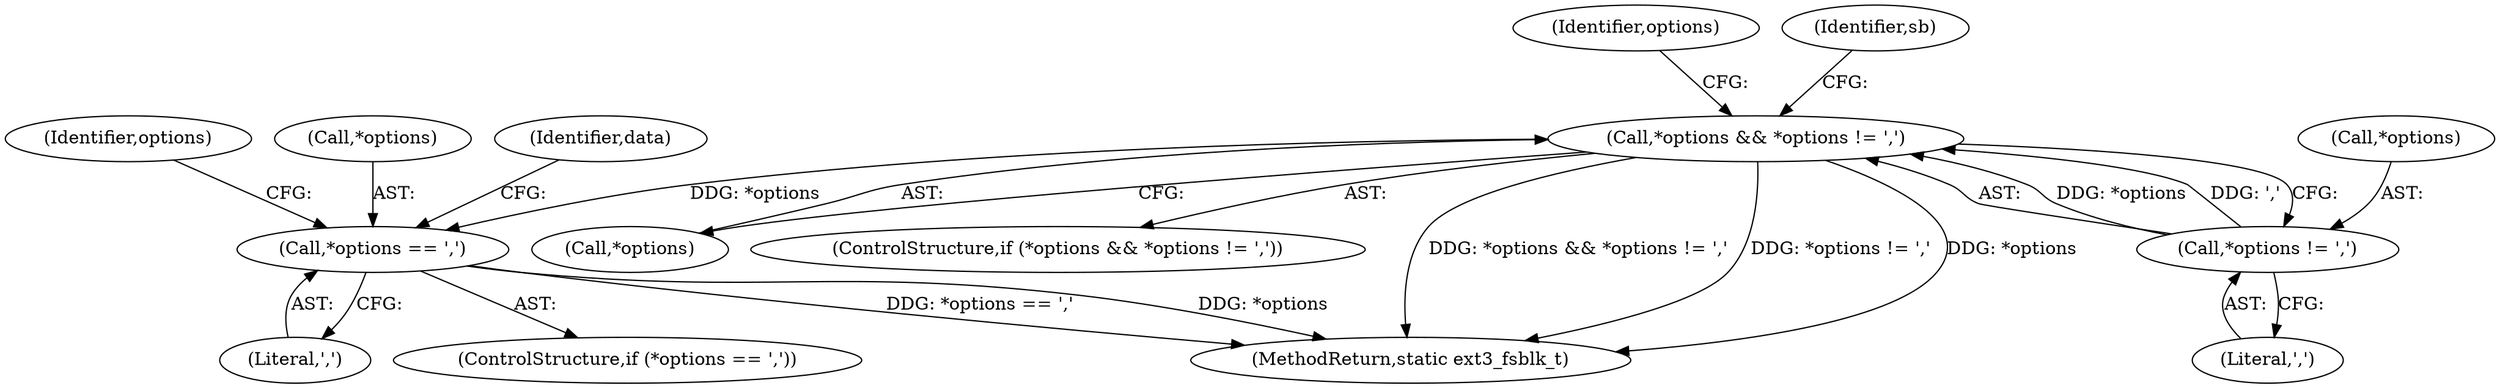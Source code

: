digraph "0_linux_8d0c2d10dd72c5292eda7a06231056a4c972e4cc_0@pointer" {
"1000155" [label="(Call,*options == ',')"];
"1000137" [label="(Call,*options && *options != ',')"];
"1000140" [label="(Call,*options != ',')"];
"1000160" [label="(Identifier,options)"];
"1000157" [label="(Identifier,options)"];
"1000169" [label="(MethodReturn,static ext3_fsblk_t)"];
"1000138" [label="(Call,*options)"];
"1000136" [label="(ControlStructure,if (*options && *options != ','))"];
"1000141" [label="(Call,*options)"];
"1000158" [label="(Literal,',')"];
"1000156" [label="(Call,*options)"];
"1000163" [label="(Identifier,data)"];
"1000146" [label="(Identifier,sb)"];
"1000140" [label="(Call,*options != ',')"];
"1000137" [label="(Call,*options && *options != ',')"];
"1000143" [label="(Literal,',')"];
"1000154" [label="(ControlStructure,if (*options == ','))"];
"1000155" [label="(Call,*options == ',')"];
"1000155" -> "1000154"  [label="AST: "];
"1000155" -> "1000158"  [label="CFG: "];
"1000156" -> "1000155"  [label="AST: "];
"1000158" -> "1000155"  [label="AST: "];
"1000160" -> "1000155"  [label="CFG: "];
"1000163" -> "1000155"  [label="CFG: "];
"1000155" -> "1000169"  [label="DDG: *options == ','"];
"1000155" -> "1000169"  [label="DDG: *options"];
"1000137" -> "1000155"  [label="DDG: *options"];
"1000137" -> "1000136"  [label="AST: "];
"1000137" -> "1000138"  [label="CFG: "];
"1000137" -> "1000140"  [label="CFG: "];
"1000138" -> "1000137"  [label="AST: "];
"1000140" -> "1000137"  [label="AST: "];
"1000146" -> "1000137"  [label="CFG: "];
"1000157" -> "1000137"  [label="CFG: "];
"1000137" -> "1000169"  [label="DDG: *options && *options != ','"];
"1000137" -> "1000169"  [label="DDG: *options != ','"];
"1000137" -> "1000169"  [label="DDG: *options"];
"1000140" -> "1000137"  [label="DDG: *options"];
"1000140" -> "1000137"  [label="DDG: ','"];
"1000140" -> "1000143"  [label="CFG: "];
"1000141" -> "1000140"  [label="AST: "];
"1000143" -> "1000140"  [label="AST: "];
}
